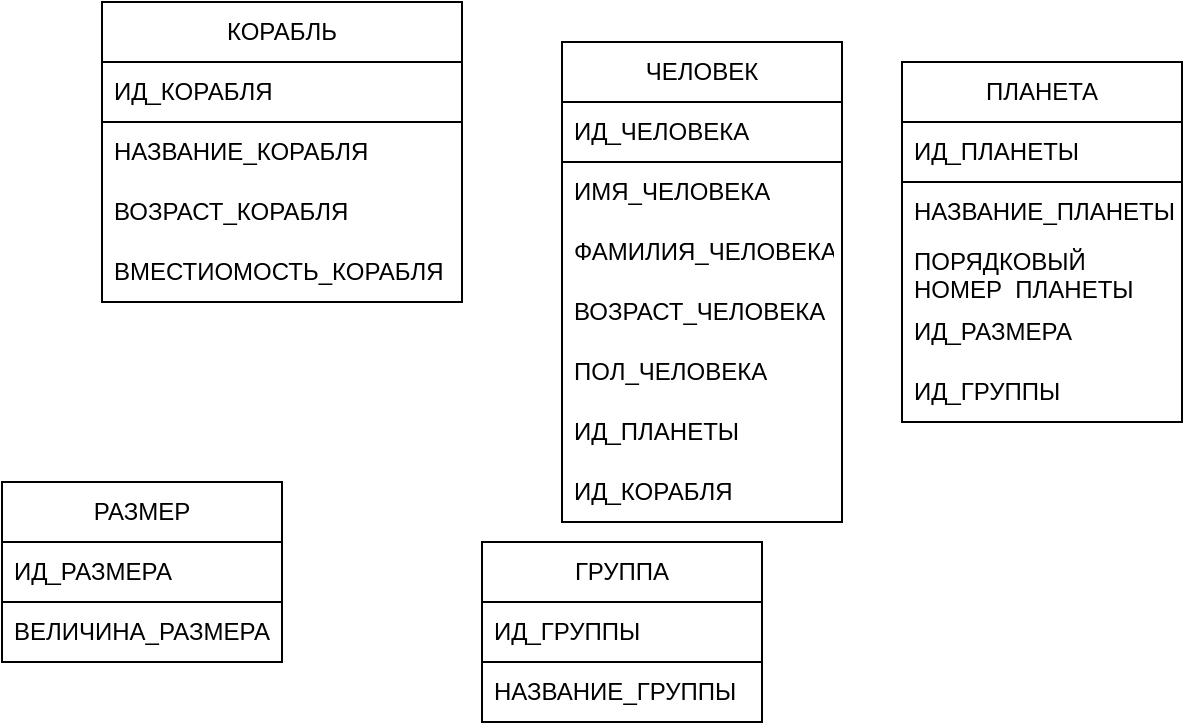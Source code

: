 <mxfile version="21.1.2" type="github" pages="2">
  <diagram name="Страница 1" id="66QGLWSX3_Q_2XJXYsTZ">
    <mxGraphModel dx="880" dy="470" grid="1" gridSize="10" guides="1" tooltips="1" connect="1" arrows="1" fold="1" page="1" pageScale="1" pageWidth="827" pageHeight="1169" math="0" shadow="0">
      <root>
        <mxCell id="0" />
        <mxCell id="1" parent="0" />
        <mxCell id="aZQjpYok1qVaGQZbMdXI-3" value="КОРАБЛЬ" style="swimlane;fontStyle=0;childLayout=stackLayout;horizontal=1;startSize=30;horizontalStack=0;resizeParent=1;resizeParentMax=0;resizeLast=0;collapsible=1;marginBottom=0;whiteSpace=wrap;html=1;" vertex="1" parent="1">
          <mxGeometry x="110" y="70" width="180" height="150" as="geometry" />
        </mxCell>
        <mxCell id="aZQjpYok1qVaGQZbMdXI-4" value="ИД_КОРАБЛЯ" style="text;strokeColor=default;fillColor=none;align=left;verticalAlign=middle;spacingLeft=4;spacingRight=4;overflow=hidden;points=[[0,0.5],[1,0.5]];portConstraint=eastwest;rotatable=0;whiteSpace=wrap;html=1;" vertex="1" parent="aZQjpYok1qVaGQZbMdXI-3">
          <mxGeometry y="30" width="180" height="30" as="geometry" />
        </mxCell>
        <mxCell id="aZQjpYok1qVaGQZbMdXI-5" value="НАЗВАНИЕ_КОРАБЛЯ" style="text;strokeColor=none;fillColor=none;align=left;verticalAlign=middle;spacingLeft=4;spacingRight=4;overflow=hidden;points=[[0,0.5],[1,0.5]];portConstraint=eastwest;rotatable=0;whiteSpace=wrap;html=1;" vertex="1" parent="aZQjpYok1qVaGQZbMdXI-3">
          <mxGeometry y="60" width="180" height="30" as="geometry" />
        </mxCell>
        <mxCell id="aZQjpYok1qVaGQZbMdXI-6" value="&lt;div&gt;ВОЗРАСТ_КОРАБЛЯ&lt;/div&gt;" style="text;strokeColor=none;fillColor=none;align=left;verticalAlign=middle;spacingLeft=4;spacingRight=4;overflow=hidden;points=[[0,0.5],[1,0.5]];portConstraint=eastwest;rotatable=0;whiteSpace=wrap;html=1;" vertex="1" parent="aZQjpYok1qVaGQZbMdXI-3">
          <mxGeometry y="90" width="180" height="30" as="geometry" />
        </mxCell>
        <mxCell id="aZQjpYok1qVaGQZbMdXI-7" value="ВМЕСТИОМОСТЬ_КОРАБЛЯ" style="text;strokeColor=none;fillColor=none;align=left;verticalAlign=middle;spacingLeft=4;spacingRight=4;overflow=hidden;points=[[0,0.5],[1,0.5]];portConstraint=eastwest;rotatable=0;whiteSpace=wrap;html=1;" vertex="1" parent="aZQjpYok1qVaGQZbMdXI-3">
          <mxGeometry y="120" width="180" height="30" as="geometry" />
        </mxCell>
        <mxCell id="aZQjpYok1qVaGQZbMdXI-8" value="ЧЕЛОВЕК" style="swimlane;fontStyle=0;childLayout=stackLayout;horizontal=1;startSize=30;horizontalStack=0;resizeParent=1;resizeParentMax=0;resizeLast=0;collapsible=1;marginBottom=0;whiteSpace=wrap;html=1;" vertex="1" parent="1">
          <mxGeometry x="340" y="90" width="140" height="240" as="geometry" />
        </mxCell>
        <mxCell id="aZQjpYok1qVaGQZbMdXI-9" value="ИД_ЧЕЛОВЕКА" style="text;strokeColor=default;fillColor=none;align=left;verticalAlign=middle;spacingLeft=4;spacingRight=4;overflow=hidden;points=[[0,0.5],[1,0.5]];portConstraint=eastwest;rotatable=0;whiteSpace=wrap;html=1;" vertex="1" parent="aZQjpYok1qVaGQZbMdXI-8">
          <mxGeometry y="30" width="140" height="30" as="geometry" />
        </mxCell>
        <mxCell id="aZQjpYok1qVaGQZbMdXI-10" value="ИМЯ_ЧЕЛОВЕКА" style="text;strokeColor=none;fillColor=none;align=left;verticalAlign=middle;spacingLeft=4;spacingRight=4;overflow=hidden;points=[[0,0.5],[1,0.5]];portConstraint=eastwest;rotatable=0;whiteSpace=wrap;html=1;" vertex="1" parent="aZQjpYok1qVaGQZbMdXI-8">
          <mxGeometry y="60" width="140" height="30" as="geometry" />
        </mxCell>
        <mxCell id="aZQjpYok1qVaGQZbMdXI-11" value="ФАМИЛИЯ_ЧЕЛОВЕКА" style="text;strokeColor=none;fillColor=none;align=left;verticalAlign=middle;spacingLeft=4;spacingRight=4;overflow=hidden;points=[[0,0.5],[1,0.5]];portConstraint=eastwest;rotatable=0;whiteSpace=wrap;html=1;" vertex="1" parent="aZQjpYok1qVaGQZbMdXI-8">
          <mxGeometry y="90" width="140" height="30" as="geometry" />
        </mxCell>
        <mxCell id="aZQjpYok1qVaGQZbMdXI-12" value="ВОЗРАСТ_ЧЕЛОВЕКА" style="text;strokeColor=none;fillColor=none;align=left;verticalAlign=middle;spacingLeft=4;spacingRight=4;overflow=hidden;points=[[0,0.5],[1,0.5]];portConstraint=eastwest;rotatable=0;whiteSpace=wrap;html=1;" vertex="1" parent="aZQjpYok1qVaGQZbMdXI-8">
          <mxGeometry y="120" width="140" height="30" as="geometry" />
        </mxCell>
        <mxCell id="aZQjpYok1qVaGQZbMdXI-13" value="ПОЛ_ЧЕЛОВЕКА" style="text;strokeColor=none;fillColor=none;align=left;verticalAlign=middle;spacingLeft=4;spacingRight=4;overflow=hidden;points=[[0,0.5],[1,0.5]];portConstraint=eastwest;rotatable=0;whiteSpace=wrap;html=1;" vertex="1" parent="aZQjpYok1qVaGQZbMdXI-8">
          <mxGeometry y="150" width="140" height="30" as="geometry" />
        </mxCell>
        <mxCell id="aZQjpYok1qVaGQZbMdXI-14" value="ИД_ПЛАНЕТЫ" style="text;strokeColor=none;fillColor=none;align=left;verticalAlign=middle;spacingLeft=4;spacingRight=4;overflow=hidden;points=[[0,0.5],[1,0.5]];portConstraint=eastwest;rotatable=0;whiteSpace=wrap;html=1;" vertex="1" parent="aZQjpYok1qVaGQZbMdXI-8">
          <mxGeometry y="180" width="140" height="30" as="geometry" />
        </mxCell>
        <mxCell id="aZQjpYok1qVaGQZbMdXI-15" value="ИД_КОРАБЛЯ" style="text;strokeColor=none;fillColor=none;align=left;verticalAlign=middle;spacingLeft=4;spacingRight=4;overflow=hidden;points=[[0,0.5],[1,0.5]];portConstraint=eastwest;rotatable=0;whiteSpace=wrap;html=1;" vertex="1" parent="aZQjpYok1qVaGQZbMdXI-8">
          <mxGeometry y="210" width="140" height="30" as="geometry" />
        </mxCell>
        <mxCell id="aZQjpYok1qVaGQZbMdXI-16" value="ПЛАНЕТА" style="swimlane;fontStyle=0;childLayout=stackLayout;horizontal=1;startSize=30;horizontalStack=0;resizeParent=1;resizeParentMax=0;resizeLast=0;collapsible=1;marginBottom=0;whiteSpace=wrap;html=1;" vertex="1" parent="1">
          <mxGeometry x="510" y="100" width="140" height="180" as="geometry" />
        </mxCell>
        <mxCell id="aZQjpYok1qVaGQZbMdXI-17" value="ИД_ПЛАНЕТЫ" style="text;strokeColor=default;fillColor=none;align=left;verticalAlign=middle;spacingLeft=4;spacingRight=4;overflow=hidden;points=[[0,0.5],[1,0.5]];portConstraint=eastwest;rotatable=0;whiteSpace=wrap;html=1;" vertex="1" parent="aZQjpYok1qVaGQZbMdXI-16">
          <mxGeometry y="30" width="140" height="30" as="geometry" />
        </mxCell>
        <mxCell id="aZQjpYok1qVaGQZbMdXI-18" value="НАЗВАНИЕ_ПЛАНЕТЫ" style="text;strokeColor=none;fillColor=none;align=left;verticalAlign=middle;spacingLeft=4;spacingRight=4;overflow=hidden;points=[[0,0.5],[1,0.5]];portConstraint=eastwest;rotatable=0;whiteSpace=wrap;html=1;" vertex="1" parent="aZQjpYok1qVaGQZbMdXI-16">
          <mxGeometry y="60" width="140" height="30" as="geometry" />
        </mxCell>
        <mxCell id="aZQjpYok1qVaGQZbMdXI-19" value="ПОРЯДКОВЫЙ НОМЕР_ПЛАНЕТЫ" style="text;strokeColor=none;fillColor=none;align=left;verticalAlign=middle;spacingLeft=4;spacingRight=4;overflow=hidden;points=[[0,0.5],[1,0.5]];portConstraint=eastwest;rotatable=0;whiteSpace=wrap;html=1;" vertex="1" parent="aZQjpYok1qVaGQZbMdXI-16">
          <mxGeometry y="90" width="140" height="30" as="geometry" />
        </mxCell>
        <mxCell id="aZQjpYok1qVaGQZbMdXI-20" value="ИД_РАЗМЕРА" style="text;strokeColor=none;fillColor=none;align=left;verticalAlign=middle;spacingLeft=4;spacingRight=4;overflow=hidden;points=[[0,0.5],[1,0.5]];portConstraint=eastwest;rotatable=0;whiteSpace=wrap;html=1;" vertex="1" parent="aZQjpYok1qVaGQZbMdXI-16">
          <mxGeometry y="120" width="140" height="30" as="geometry" />
        </mxCell>
        <mxCell id="aZQjpYok1qVaGQZbMdXI-21" value="ИД_ГРУППЫ" style="text;strokeColor=none;fillColor=none;align=left;verticalAlign=middle;spacingLeft=4;spacingRight=4;overflow=hidden;points=[[0,0.5],[1,0.5]];portConstraint=eastwest;rotatable=0;whiteSpace=wrap;html=1;" vertex="1" parent="aZQjpYok1qVaGQZbMdXI-16">
          <mxGeometry y="150" width="140" height="30" as="geometry" />
        </mxCell>
        <mxCell id="aZQjpYok1qVaGQZbMdXI-22" value="РАЗМЕР" style="swimlane;fontStyle=0;childLayout=stackLayout;horizontal=1;startSize=30;horizontalStack=0;resizeParent=1;resizeParentMax=0;resizeLast=0;collapsible=1;marginBottom=0;whiteSpace=wrap;html=1;" vertex="1" parent="1">
          <mxGeometry x="60" y="310" width="140" height="90" as="geometry" />
        </mxCell>
        <mxCell id="aZQjpYok1qVaGQZbMdXI-23" value="ИД_РАЗМЕРА" style="text;strokeColor=default;fillColor=none;align=left;verticalAlign=middle;spacingLeft=4;spacingRight=4;overflow=hidden;points=[[0,0.5],[1,0.5]];portConstraint=eastwest;rotatable=0;whiteSpace=wrap;html=1;" vertex="1" parent="aZQjpYok1qVaGQZbMdXI-22">
          <mxGeometry y="30" width="140" height="30" as="geometry" />
        </mxCell>
        <mxCell id="aZQjpYok1qVaGQZbMdXI-25" value="ВЕЛИЧИНА_РАЗМЕРА" style="text;strokeColor=none;fillColor=none;align=left;verticalAlign=middle;spacingLeft=4;spacingRight=4;overflow=hidden;points=[[0,0.5],[1,0.5]];portConstraint=eastwest;rotatable=0;whiteSpace=wrap;html=1;" vertex="1" parent="aZQjpYok1qVaGQZbMdXI-22">
          <mxGeometry y="60" width="140" height="30" as="geometry" />
        </mxCell>
        <mxCell id="aZQjpYok1qVaGQZbMdXI-30" value="ГРУППА" style="swimlane;fontStyle=0;childLayout=stackLayout;horizontal=1;startSize=30;horizontalStack=0;resizeParent=1;resizeParentMax=0;resizeLast=0;collapsible=1;marginBottom=0;whiteSpace=wrap;html=1;" vertex="1" parent="1">
          <mxGeometry x="300" y="340" width="140" height="90" as="geometry" />
        </mxCell>
        <mxCell id="aZQjpYok1qVaGQZbMdXI-31" value="ИД_ГРУППЫ" style="text;strokeColor=default;fillColor=none;align=left;verticalAlign=middle;spacingLeft=4;spacingRight=4;overflow=hidden;points=[[0,0.5],[1,0.5]];portConstraint=eastwest;rotatable=0;whiteSpace=wrap;html=1;" vertex="1" parent="aZQjpYok1qVaGQZbMdXI-30">
          <mxGeometry y="30" width="140" height="30" as="geometry" />
        </mxCell>
        <mxCell id="aZQjpYok1qVaGQZbMdXI-32" value="НАЗВАНИЕ_ГРУППЫ" style="text;strokeColor=none;fillColor=none;align=left;verticalAlign=middle;spacingLeft=4;spacingRight=4;overflow=hidden;points=[[0,0.5],[1,0.5]];portConstraint=eastwest;rotatable=0;whiteSpace=wrap;html=1;" vertex="1" parent="aZQjpYok1qVaGQZbMdXI-30">
          <mxGeometry y="60" width="140" height="30" as="geometry" />
        </mxCell>
      </root>
    </mxGraphModel>
  </diagram>
  <diagram name="Копия Страница 1" id="sRuldVDS62zN9qMszxJc">
    <mxGraphModel dx="880" dy="470" grid="1" gridSize="10" guides="1" tooltips="1" connect="1" arrows="1" fold="1" page="1" pageScale="1" pageWidth="827" pageHeight="1169" math="0" shadow="0">
      <root>
        <mxCell id="ScKq7qUTytnsVAkisTwb-0" />
        <mxCell id="ScKq7qUTytnsVAkisTwb-1" parent="ScKq7qUTytnsVAkisTwb-0" />
        <mxCell id="ScKq7qUTytnsVAkisTwb-2" value="КОРАБЛЬ" style="swimlane;fontStyle=0;childLayout=stackLayout;horizontal=1;startSize=30;horizontalStack=0;resizeParent=1;resizeParentMax=0;resizeLast=0;collapsible=1;marginBottom=0;whiteSpace=wrap;html=1;" vertex="1" parent="ScKq7qUTytnsVAkisTwb-1">
          <mxGeometry x="110" y="70" width="180" height="150" as="geometry" />
        </mxCell>
        <mxCell id="ScKq7qUTytnsVAkisTwb-3" value="ИД_КОРАБЛЯ" style="text;strokeColor=default;fillColor=none;align=left;verticalAlign=middle;spacingLeft=4;spacingRight=4;overflow=hidden;points=[[0,0.5],[1,0.5]];portConstraint=eastwest;rotatable=0;whiteSpace=wrap;html=1;" vertex="1" parent="ScKq7qUTytnsVAkisTwb-2">
          <mxGeometry y="30" width="180" height="30" as="geometry" />
        </mxCell>
        <mxCell id="ScKq7qUTytnsVAkisTwb-4" value="НАЗВАНИЕ_КОРАБЛЯ" style="text;strokeColor=none;fillColor=none;align=left;verticalAlign=middle;spacingLeft=4;spacingRight=4;overflow=hidden;points=[[0,0.5],[1,0.5]];portConstraint=eastwest;rotatable=0;whiteSpace=wrap;html=1;" vertex="1" parent="ScKq7qUTytnsVAkisTwb-2">
          <mxGeometry y="60" width="180" height="30" as="geometry" />
        </mxCell>
        <mxCell id="ScKq7qUTytnsVAkisTwb-5" value="&lt;div&gt;ВОЗРАСТ_КОРАБЛЯ&lt;/div&gt;" style="text;strokeColor=none;fillColor=none;align=left;verticalAlign=middle;spacingLeft=4;spacingRight=4;overflow=hidden;points=[[0,0.5],[1,0.5]];portConstraint=eastwest;rotatable=0;whiteSpace=wrap;html=1;" vertex="1" parent="ScKq7qUTytnsVAkisTwb-2">
          <mxGeometry y="90" width="180" height="30" as="geometry" />
        </mxCell>
        <mxCell id="ScKq7qUTytnsVAkisTwb-6" value="ВМЕСТИОМОСТЬ_КОРАБЛЯ" style="text;strokeColor=none;fillColor=none;align=left;verticalAlign=middle;spacingLeft=4;spacingRight=4;overflow=hidden;points=[[0,0.5],[1,0.5]];portConstraint=eastwest;rotatable=0;whiteSpace=wrap;html=1;" vertex="1" parent="ScKq7qUTytnsVAkisTwb-2">
          <mxGeometry y="120" width="180" height="30" as="geometry" />
        </mxCell>
        <mxCell id="ScKq7qUTytnsVAkisTwb-7" value="ЧЕЛОВЕК" style="swimlane;fontStyle=0;childLayout=stackLayout;horizontal=1;startSize=30;horizontalStack=0;resizeParent=1;resizeParentMax=0;resizeLast=0;collapsible=1;marginBottom=0;whiteSpace=wrap;html=1;" vertex="1" parent="ScKq7qUTytnsVAkisTwb-1">
          <mxGeometry x="340" y="90" width="140" height="240" as="geometry" />
        </mxCell>
        <mxCell id="ScKq7qUTytnsVAkisTwb-8" value="ИД_ЧЕЛОВЕКА" style="text;strokeColor=default;fillColor=none;align=left;verticalAlign=middle;spacingLeft=4;spacingRight=4;overflow=hidden;points=[[0,0.5],[1,0.5]];portConstraint=eastwest;rotatable=0;whiteSpace=wrap;html=1;" vertex="1" parent="ScKq7qUTytnsVAkisTwb-7">
          <mxGeometry y="30" width="140" height="30" as="geometry" />
        </mxCell>
        <mxCell id="ScKq7qUTytnsVAkisTwb-9" value="ИМЯ_ЧЕЛОВЕКА" style="text;strokeColor=none;fillColor=none;align=left;verticalAlign=middle;spacingLeft=4;spacingRight=4;overflow=hidden;points=[[0,0.5],[1,0.5]];portConstraint=eastwest;rotatable=0;whiteSpace=wrap;html=1;" vertex="1" parent="ScKq7qUTytnsVAkisTwb-7">
          <mxGeometry y="60" width="140" height="30" as="geometry" />
        </mxCell>
        <mxCell id="ScKq7qUTytnsVAkisTwb-10" value="ФАМИЛИЯ_ЧЕЛОВЕКА" style="text;strokeColor=none;fillColor=none;align=left;verticalAlign=middle;spacingLeft=4;spacingRight=4;overflow=hidden;points=[[0,0.5],[1,0.5]];portConstraint=eastwest;rotatable=0;whiteSpace=wrap;html=1;" vertex="1" parent="ScKq7qUTytnsVAkisTwb-7">
          <mxGeometry y="90" width="140" height="30" as="geometry" />
        </mxCell>
        <mxCell id="ScKq7qUTytnsVAkisTwb-11" value="ВОЗРАСТ_ЧЕЛОВЕКА" style="text;strokeColor=none;fillColor=none;align=left;verticalAlign=middle;spacingLeft=4;spacingRight=4;overflow=hidden;points=[[0,0.5],[1,0.5]];portConstraint=eastwest;rotatable=0;whiteSpace=wrap;html=1;" vertex="1" parent="ScKq7qUTytnsVAkisTwb-7">
          <mxGeometry y="120" width="140" height="30" as="geometry" />
        </mxCell>
        <mxCell id="ScKq7qUTytnsVAkisTwb-12" value="ПОЛ_ЧЕЛОВЕКА" style="text;strokeColor=none;fillColor=none;align=left;verticalAlign=middle;spacingLeft=4;spacingRight=4;overflow=hidden;points=[[0,0.5],[1,0.5]];portConstraint=eastwest;rotatable=0;whiteSpace=wrap;html=1;" vertex="1" parent="ScKq7qUTytnsVAkisTwb-7">
          <mxGeometry y="150" width="140" height="30" as="geometry" />
        </mxCell>
        <mxCell id="ScKq7qUTytnsVAkisTwb-13" value="ИД_ПЛАНЕТЫ" style="text;strokeColor=none;fillColor=none;align=left;verticalAlign=middle;spacingLeft=4;spacingRight=4;overflow=hidden;points=[[0,0.5],[1,0.5]];portConstraint=eastwest;rotatable=0;whiteSpace=wrap;html=1;" vertex="1" parent="ScKq7qUTytnsVAkisTwb-7">
          <mxGeometry y="180" width="140" height="30" as="geometry" />
        </mxCell>
        <mxCell id="ScKq7qUTytnsVAkisTwb-14" value="ИД_КОРАБЛЯ" style="text;strokeColor=none;fillColor=none;align=left;verticalAlign=middle;spacingLeft=4;spacingRight=4;overflow=hidden;points=[[0,0.5],[1,0.5]];portConstraint=eastwest;rotatable=0;whiteSpace=wrap;html=1;" vertex="1" parent="ScKq7qUTytnsVAkisTwb-7">
          <mxGeometry y="210" width="140" height="30" as="geometry" />
        </mxCell>
        <mxCell id="ScKq7qUTytnsVAkisTwb-15" value="ПЛАНЕТА" style="swimlane;fontStyle=0;childLayout=stackLayout;horizontal=1;startSize=30;horizontalStack=0;resizeParent=1;resizeParentMax=0;resizeLast=0;collapsible=1;marginBottom=0;whiteSpace=wrap;html=1;" vertex="1" parent="ScKq7qUTytnsVAkisTwb-1">
          <mxGeometry x="510" y="100" width="140" height="180" as="geometry" />
        </mxCell>
        <mxCell id="ScKq7qUTytnsVAkisTwb-16" value="ИД_ПЛАНЕТЫ" style="text;strokeColor=default;fillColor=none;align=left;verticalAlign=middle;spacingLeft=4;spacingRight=4;overflow=hidden;points=[[0,0.5],[1,0.5]];portConstraint=eastwest;rotatable=0;whiteSpace=wrap;html=1;" vertex="1" parent="ScKq7qUTytnsVAkisTwb-15">
          <mxGeometry y="30" width="140" height="30" as="geometry" />
        </mxCell>
        <mxCell id="ScKq7qUTytnsVAkisTwb-17" value="НАЗВАНИЕ_ПЛАНЕТЫ" style="text;strokeColor=none;fillColor=none;align=left;verticalAlign=middle;spacingLeft=4;spacingRight=4;overflow=hidden;points=[[0,0.5],[1,0.5]];portConstraint=eastwest;rotatable=0;whiteSpace=wrap;html=1;" vertex="1" parent="ScKq7qUTytnsVAkisTwb-15">
          <mxGeometry y="60" width="140" height="30" as="geometry" />
        </mxCell>
        <mxCell id="ScKq7qUTytnsVAkisTwb-18" value="ПОРЯДКОВЫЙ НОМЕР_ПЛАНЕТЫ" style="text;strokeColor=none;fillColor=none;align=left;verticalAlign=middle;spacingLeft=4;spacingRight=4;overflow=hidden;points=[[0,0.5],[1,0.5]];portConstraint=eastwest;rotatable=0;whiteSpace=wrap;html=1;" vertex="1" parent="ScKq7qUTytnsVAkisTwb-15">
          <mxGeometry y="90" width="140" height="30" as="geometry" />
        </mxCell>
        <mxCell id="ScKq7qUTytnsVAkisTwb-19" value="ИД_РАЗМЕРА" style="text;strokeColor=none;fillColor=none;align=left;verticalAlign=middle;spacingLeft=4;spacingRight=4;overflow=hidden;points=[[0,0.5],[1,0.5]];portConstraint=eastwest;rotatable=0;whiteSpace=wrap;html=1;" vertex="1" parent="ScKq7qUTytnsVAkisTwb-15">
          <mxGeometry y="120" width="140" height="30" as="geometry" />
        </mxCell>
        <mxCell id="ScKq7qUTytnsVAkisTwb-20" value="ИД_ГРУППЫ" style="text;strokeColor=none;fillColor=none;align=left;verticalAlign=middle;spacingLeft=4;spacingRight=4;overflow=hidden;points=[[0,0.5],[1,0.5]];portConstraint=eastwest;rotatable=0;whiteSpace=wrap;html=1;" vertex="1" parent="ScKq7qUTytnsVAkisTwb-15">
          <mxGeometry y="150" width="140" height="30" as="geometry" />
        </mxCell>
        <mxCell id="ScKq7qUTytnsVAkisTwb-21" value="РАЗМЕР" style="swimlane;fontStyle=0;childLayout=stackLayout;horizontal=1;startSize=30;horizontalStack=0;resizeParent=1;resizeParentMax=0;resizeLast=0;collapsible=1;marginBottom=0;whiteSpace=wrap;html=1;" vertex="1" parent="ScKq7qUTytnsVAkisTwb-1">
          <mxGeometry x="60" y="310" width="140" height="90" as="geometry" />
        </mxCell>
        <mxCell id="ScKq7qUTytnsVAkisTwb-22" value="ИД_РАЗМЕРА" style="text;strokeColor=default;fillColor=none;align=left;verticalAlign=middle;spacingLeft=4;spacingRight=4;overflow=hidden;points=[[0,0.5],[1,0.5]];portConstraint=eastwest;rotatable=0;whiteSpace=wrap;html=1;" vertex="1" parent="ScKq7qUTytnsVAkisTwb-21">
          <mxGeometry y="30" width="140" height="30" as="geometry" />
        </mxCell>
        <mxCell id="ScKq7qUTytnsVAkisTwb-23" value="ВЕЛИЧИНА_РАЗМЕРА" style="text;strokeColor=none;fillColor=none;align=left;verticalAlign=middle;spacingLeft=4;spacingRight=4;overflow=hidden;points=[[0,0.5],[1,0.5]];portConstraint=eastwest;rotatable=0;whiteSpace=wrap;html=1;" vertex="1" parent="ScKq7qUTytnsVAkisTwb-21">
          <mxGeometry y="60" width="140" height="30" as="geometry" />
        </mxCell>
        <mxCell id="ScKq7qUTytnsVAkisTwb-24" value="ГРУППА" style="swimlane;fontStyle=0;childLayout=stackLayout;horizontal=1;startSize=30;horizontalStack=0;resizeParent=1;resizeParentMax=0;resizeLast=0;collapsible=1;marginBottom=0;whiteSpace=wrap;html=1;" vertex="1" parent="ScKq7qUTytnsVAkisTwb-1">
          <mxGeometry x="300" y="340" width="140" height="90" as="geometry" />
        </mxCell>
        <mxCell id="ScKq7qUTytnsVAkisTwb-25" value="ИД_ГРУППЫ" style="text;strokeColor=default;fillColor=none;align=left;verticalAlign=middle;spacingLeft=4;spacingRight=4;overflow=hidden;points=[[0,0.5],[1,0.5]];portConstraint=eastwest;rotatable=0;whiteSpace=wrap;html=1;" vertex="1" parent="ScKq7qUTytnsVAkisTwb-24">
          <mxGeometry y="30" width="140" height="30" as="geometry" />
        </mxCell>
        <mxCell id="ScKq7qUTytnsVAkisTwb-26" value="НАЗВАНИЕ_ГРУППЫ" style="text;strokeColor=none;fillColor=none;align=left;verticalAlign=middle;spacingLeft=4;spacingRight=4;overflow=hidden;points=[[0,0.5],[1,0.5]];portConstraint=eastwest;rotatable=0;whiteSpace=wrap;html=1;" vertex="1" parent="ScKq7qUTytnsVAkisTwb-24">
          <mxGeometry y="60" width="140" height="30" as="geometry" />
        </mxCell>
      </root>
    </mxGraphModel>
  </diagram>
</mxfile>
